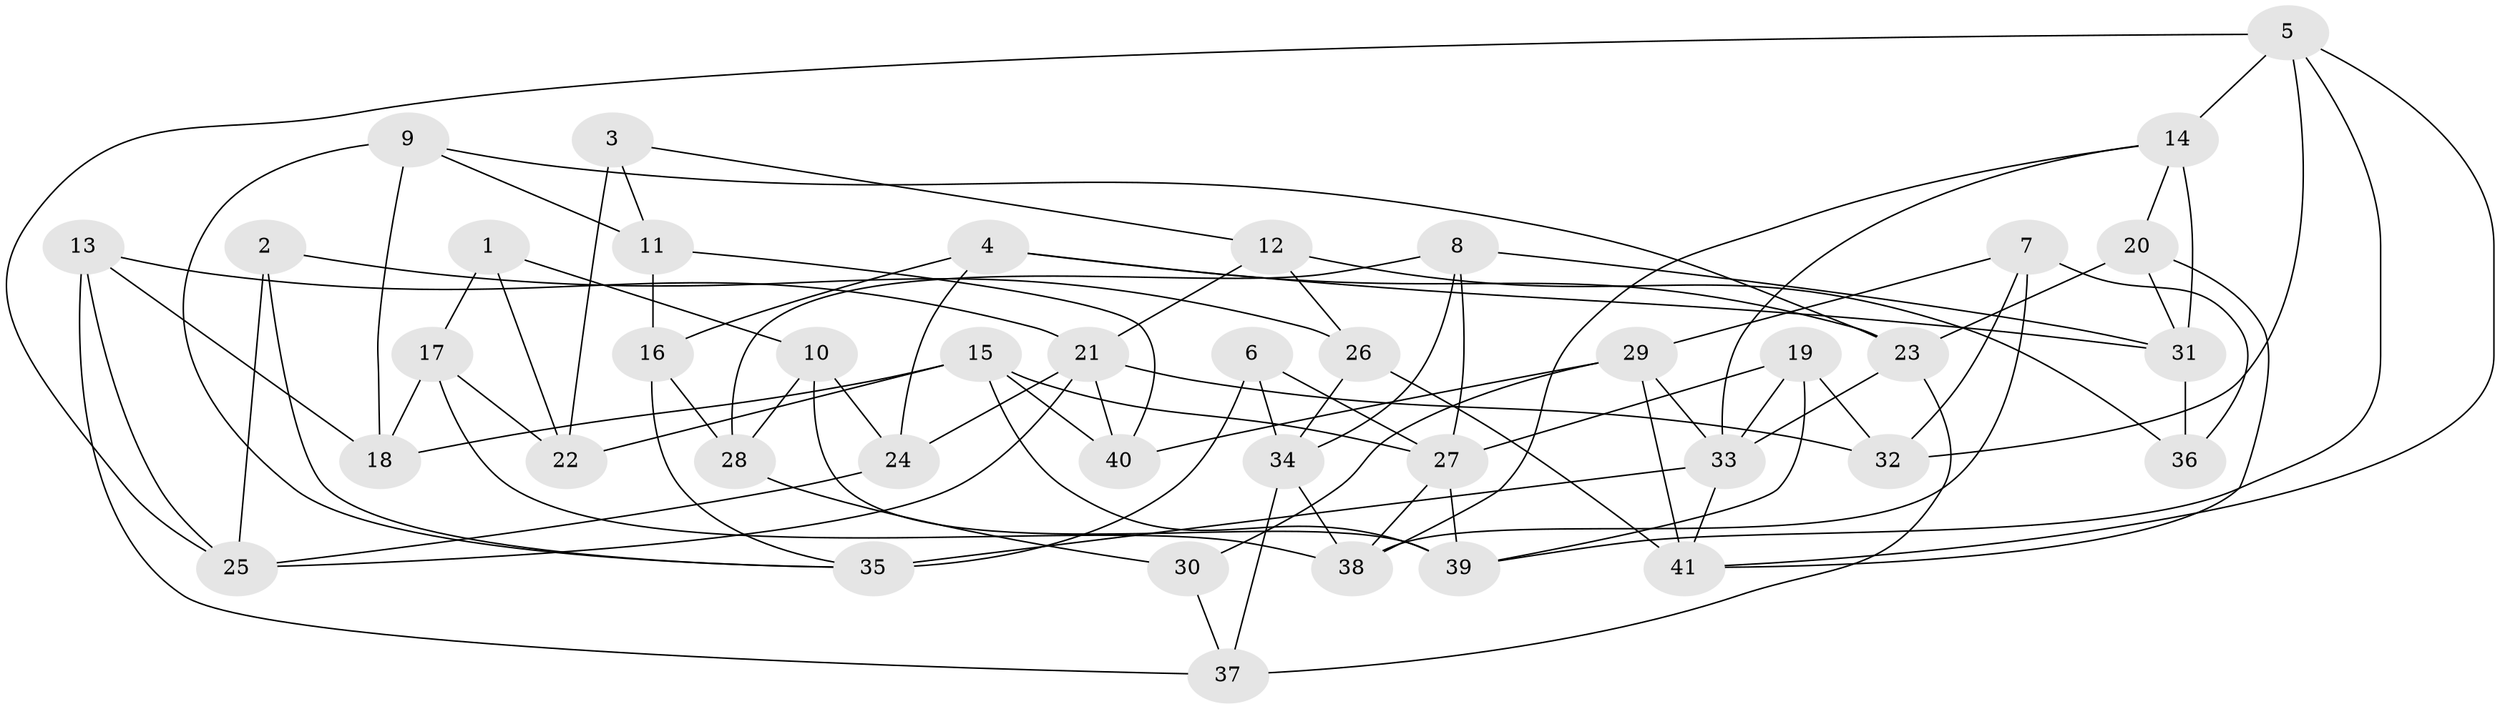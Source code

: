 // original degree distribution, {4: 1.0}
// Generated by graph-tools (version 1.1) at 2025/38/03/04/25 23:38:09]
// undirected, 41 vertices, 88 edges
graph export_dot {
  node [color=gray90,style=filled];
  1;
  2;
  3;
  4;
  5;
  6;
  7;
  8;
  9;
  10;
  11;
  12;
  13;
  14;
  15;
  16;
  17;
  18;
  19;
  20;
  21;
  22;
  23;
  24;
  25;
  26;
  27;
  28;
  29;
  30;
  31;
  32;
  33;
  34;
  35;
  36;
  37;
  38;
  39;
  40;
  41;
  1 -- 10 [weight=1.0];
  1 -- 17 [weight=1.0];
  1 -- 22 [weight=2.0];
  2 -- 25 [weight=2.0];
  2 -- 26 [weight=1.0];
  2 -- 35 [weight=1.0];
  3 -- 11 [weight=1.0];
  3 -- 12 [weight=1.0];
  3 -- 22 [weight=2.0];
  4 -- 16 [weight=1.0];
  4 -- 23 [weight=1.0];
  4 -- 24 [weight=1.0];
  4 -- 31 [weight=1.0];
  5 -- 14 [weight=2.0];
  5 -- 25 [weight=1.0];
  5 -- 32 [weight=1.0];
  5 -- 39 [weight=1.0];
  5 -- 41 [weight=1.0];
  6 -- 27 [weight=1.0];
  6 -- 34 [weight=1.0];
  6 -- 35 [weight=2.0];
  7 -- 29 [weight=1.0];
  7 -- 32 [weight=1.0];
  7 -- 36 [weight=1.0];
  7 -- 38 [weight=1.0];
  8 -- 27 [weight=1.0];
  8 -- 28 [weight=1.0];
  8 -- 31 [weight=1.0];
  8 -- 34 [weight=1.0];
  9 -- 11 [weight=1.0];
  9 -- 18 [weight=1.0];
  9 -- 23 [weight=1.0];
  9 -- 35 [weight=1.0];
  10 -- 24 [weight=1.0];
  10 -- 28 [weight=1.0];
  10 -- 39 [weight=1.0];
  11 -- 16 [weight=1.0];
  11 -- 40 [weight=1.0];
  12 -- 21 [weight=1.0];
  12 -- 26 [weight=1.0];
  12 -- 36 [weight=1.0];
  13 -- 18 [weight=1.0];
  13 -- 21 [weight=1.0];
  13 -- 25 [weight=1.0];
  13 -- 37 [weight=1.0];
  14 -- 20 [weight=1.0];
  14 -- 31 [weight=1.0];
  14 -- 33 [weight=1.0];
  14 -- 38 [weight=1.0];
  15 -- 18 [weight=1.0];
  15 -- 22 [weight=1.0];
  15 -- 27 [weight=1.0];
  15 -- 39 [weight=2.0];
  15 -- 40 [weight=1.0];
  16 -- 28 [weight=1.0];
  16 -- 35 [weight=1.0];
  17 -- 18 [weight=1.0];
  17 -- 22 [weight=1.0];
  17 -- 38 [weight=1.0];
  19 -- 27 [weight=1.0];
  19 -- 32 [weight=1.0];
  19 -- 33 [weight=1.0];
  19 -- 39 [weight=1.0];
  20 -- 23 [weight=1.0];
  20 -- 31 [weight=1.0];
  20 -- 41 [weight=1.0];
  21 -- 24 [weight=1.0];
  21 -- 25 [weight=1.0];
  21 -- 32 [weight=1.0];
  21 -- 40 [weight=1.0];
  23 -- 33 [weight=1.0];
  23 -- 37 [weight=2.0];
  24 -- 25 [weight=1.0];
  26 -- 34 [weight=1.0];
  26 -- 41 [weight=1.0];
  27 -- 38 [weight=1.0];
  27 -- 39 [weight=1.0];
  28 -- 30 [weight=1.0];
  29 -- 30 [weight=1.0];
  29 -- 33 [weight=1.0];
  29 -- 40 [weight=1.0];
  29 -- 41 [weight=2.0];
  30 -- 37 [weight=2.0];
  31 -- 36 [weight=2.0];
  33 -- 35 [weight=1.0];
  33 -- 41 [weight=1.0];
  34 -- 37 [weight=1.0];
  34 -- 38 [weight=2.0];
}
